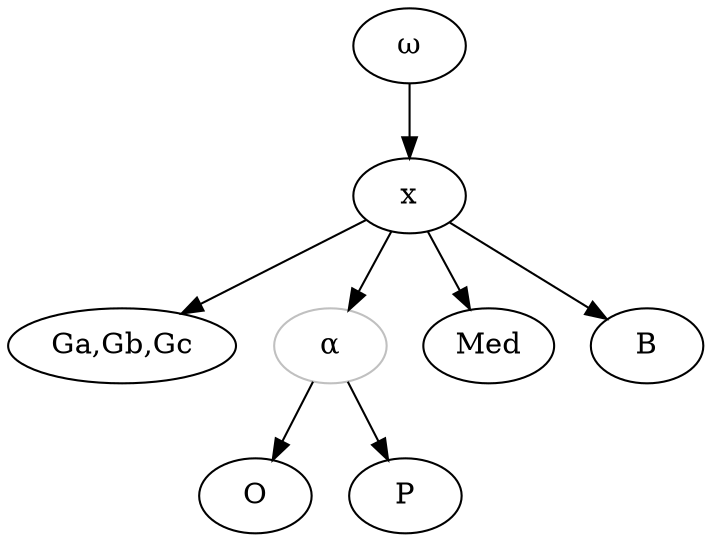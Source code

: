 digraph {
    original[label="ω"]
    archetype[label="x"]
    G[label="Ga,Gb,Gc"]
    alpha[label="α", color="grey"]


    original -> archetype

    archetype -> Med
    archetype -> G
    archetype -> alpha
    archetype -> B

    alpha -> O 
    alpha -> P
}
